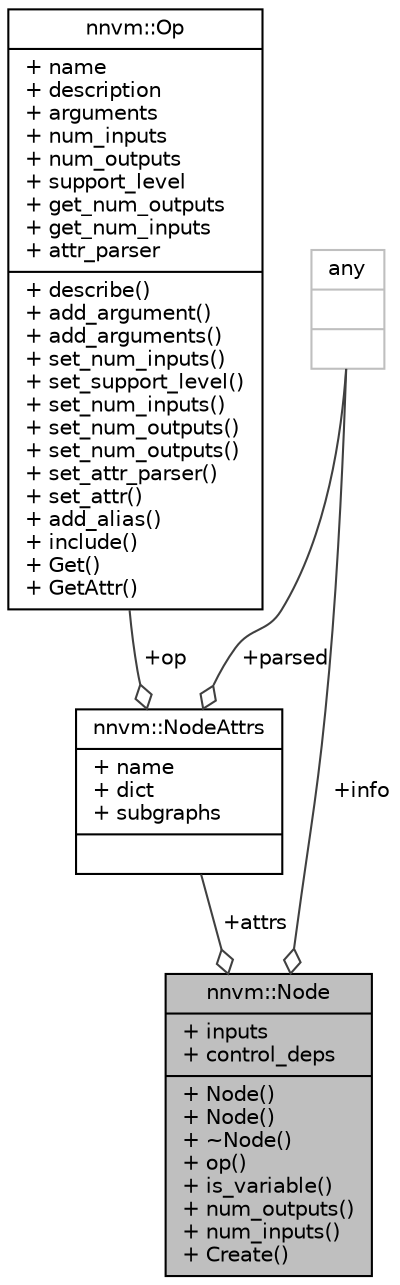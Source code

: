digraph "nnvm::Node"
{
 // LATEX_PDF_SIZE
  edge [fontname="Helvetica",fontsize="10",labelfontname="Helvetica",labelfontsize="10"];
  node [fontname="Helvetica",fontsize="10",shape=record];
  Node1 [label="{nnvm::Node\n|+ inputs\l+ control_deps\l|+ Node()\l+ Node()\l+ ~Node()\l+ op()\l+ is_variable()\l+ num_outputs()\l+ num_inputs()\l+ Create()\l}",height=0.2,width=0.4,color="black", fillcolor="grey75", style="filled", fontcolor="black",tooltip="Node represents an operation in a computation graph."];
  Node2 -> Node1 [color="grey25",fontsize="10",style="solid",label=" +attrs" ,arrowhead="odiamond",fontname="Helvetica"];
  Node2 [label="{nnvm::NodeAttrs\n|+ name\l+ dict\l+ subgraphs\l|}",height=0.2,width=0.4,color="black", fillcolor="white", style="filled",URL="$structnnvm_1_1NodeAttrs.html",tooltip="The attributes of the current operation node. Usually are additional parameters like axis,..."];
  Node3 -> Node2 [color="grey25",fontsize="10",style="solid",label=" +op" ,arrowhead="odiamond",fontname="Helvetica"];
  Node3 [label="{nnvm::Op\n|+ name\l+ description\l+ arguments\l+ num_inputs\l+ num_outputs\l+ support_level\l+ get_num_outputs\l+ get_num_inputs\l+ attr_parser\l|+ describe()\l+ add_argument()\l+ add_arguments()\l+ set_num_inputs()\l+ set_support_level()\l+ set_num_inputs()\l+ set_num_outputs()\l+ set_num_outputs()\l+ set_attr_parser()\l+ set_attr()\l+ add_alias()\l+ include()\l+ Get()\l+ GetAttr()\l}",height=0.2,width=0.4,color="black", fillcolor="white", style="filled",URL="$classnnvm_1_1Op.html",tooltip="Operator structure."];
  Node4 -> Node2 [color="grey25",fontsize="10",style="solid",label=" +parsed" ,arrowhead="odiamond",fontname="Helvetica"];
  Node4 [label="{any\n||}",height=0.2,width=0.4,color="grey75", fillcolor="white", style="filled",tooltip=" "];
  Node4 -> Node1 [color="grey25",fontsize="10",style="solid",label=" +info" ,arrowhead="odiamond",fontname="Helvetica"];
}
